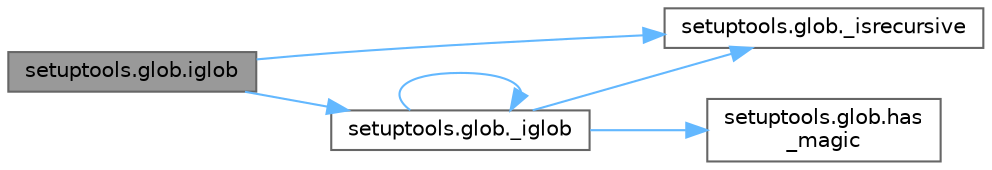 digraph "setuptools.glob.iglob"
{
 // LATEX_PDF_SIZE
  bgcolor="transparent";
  edge [fontname=Helvetica,fontsize=10,labelfontname=Helvetica,labelfontsize=10];
  node [fontname=Helvetica,fontsize=10,shape=box,height=0.2,width=0.4];
  rankdir="LR";
  Node1 [id="Node000001",label="setuptools.glob.iglob",height=0.2,width=0.4,color="gray40", fillcolor="grey60", style="filled", fontcolor="black",tooltip=" "];
  Node1 -> Node2 [id="edge1_Node000001_Node000002",color="steelblue1",style="solid",tooltip=" "];
  Node2 [id="Node000002",label="setuptools.glob._iglob",height=0.2,width=0.4,color="grey40", fillcolor="white", style="filled",URL="$namespacesetuptools_1_1glob.html#a51429f15d24d2b12f3ccfb32ed6849ec",tooltip=" "];
  Node2 -> Node2 [id="edge2_Node000002_Node000002",color="steelblue1",style="solid",tooltip=" "];
  Node2 -> Node3 [id="edge3_Node000002_Node000003",color="steelblue1",style="solid",tooltip=" "];
  Node3 [id="Node000003",label="setuptools.glob._isrecursive",height=0.2,width=0.4,color="grey40", fillcolor="white", style="filled",URL="$namespacesetuptools_1_1glob.html#aa5ce8dea32e83149627bfbd6171e3cc7",tooltip=" "];
  Node2 -> Node4 [id="edge4_Node000002_Node000004",color="steelblue1",style="solid",tooltip=" "];
  Node4 [id="Node000004",label="setuptools.glob.has\l_magic",height=0.2,width=0.4,color="grey40", fillcolor="white", style="filled",URL="$namespacesetuptools_1_1glob.html#a0757dbbeeeede7df2f2ef0c7d03b8c85",tooltip=" "];
  Node1 -> Node3 [id="edge5_Node000001_Node000003",color="steelblue1",style="solid",tooltip=" "];
}
